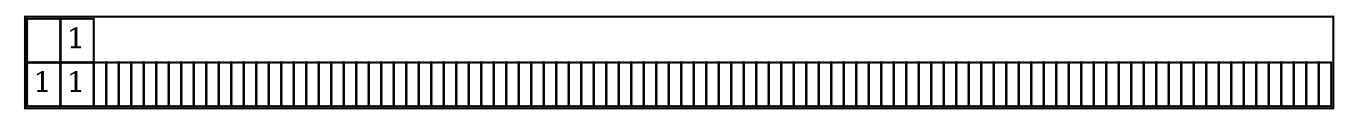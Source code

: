 digraph G {
node [shape=plaintext]
a [label=<
<table border='1' cellborder='1' cellspacing='0'>
<tr><td></td><td>1</td></tr>
<tr><td>1</td><td>1</td><td></td><td></td><td></td><td></td><td></td><td></td><td></td><td></td><td></td><td></td><td></td><td></td><td></td><td></td><td></td><td></td><td></td><td></td><td></td><td></td><td></td><td></td><td></td><td></td><td></td><td></td><td></td><td></td><td></td><td></td><td></td><td></td><td></td><td></td><td></td><td></td><td></td><td></td><td></td><td></td><td></td><td></td><td></td><td></td><td></td><td></td><td></td><td></td><td></td><td></td><td></td><td></td><td></td><td></td><td></td><td></td><td></td><td></td><td></td><td></td><td></td><td></td><td></td><td></td><td></td><td></td><td></td><td></td><td></td><td></td><td></td><td></td><td></td><td></td><td></td><td></td><td></td><td></td><td></td><td></td><td></td><td></td><td></td><td></td><td></td><td></td><td></td><td></td><td></td><td></td><td></td><td></td><td></td><td></td><td></td><td></td><td></td><td></td><td></td></tr>
</table>>];
}
